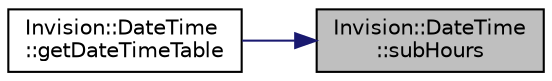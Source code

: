 digraph "Invision::DateTime::subHours"
{
 // LATEX_PDF_SIZE
  edge [fontname="Helvetica",fontsize="10",labelfontname="Helvetica",labelfontsize="10"];
  node [fontname="Helvetica",fontsize="10",shape=record];
  rankdir="RL";
  Node1 [label="Invision::DateTime\l::subHours",height=0.2,width=0.4,color="black", fillcolor="grey75", style="filled", fontcolor="black",tooltip=" "];
  Node1 -> Node2 [dir="back",color="midnightblue",fontsize="10",style="solid"];
  Node2 [label="Invision::DateTime\l::getDateTimeTable",height=0.2,width=0.4,color="black", fillcolor="white", style="filled",URL="$class_invision_1_1_date_time.html#ac46cb9158f975af09e2ffc59a52684f7",tooltip=" "];
}
